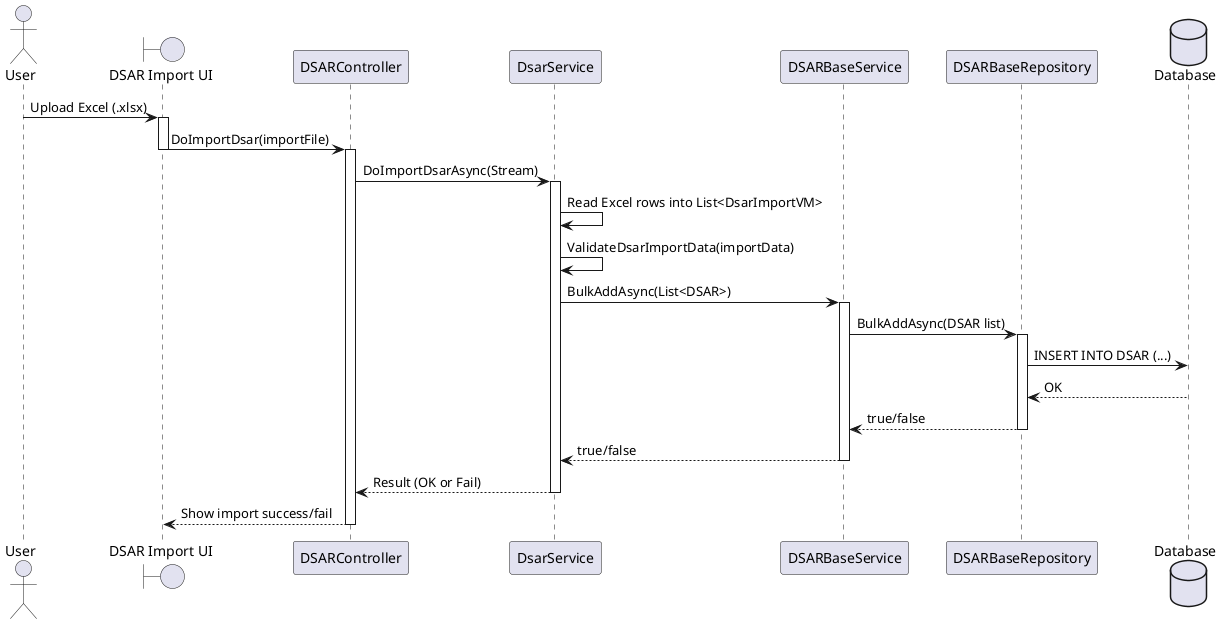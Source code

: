 @startuml
actor "User" as Admin
boundary "DSAR Import UI" as Screen
participant "DSARController" as Controller
participant "DsarService" as Service
participant "DSARBaseService" as BaseService
participant "DSARBaseRepository" as Repo
database "Database" as DB

Admin -> Screen : Upload Excel (.xlsx)
activate Screen
Screen -> Controller : DoImportDsar(importFile)
deactivate Screen
activate Controller

Controller -> Service : DoImportDsarAsync(Stream)
activate Service

' === Step 1: Parse Excel to VM ===
Service -> Service : Read Excel rows into List<DsarImportVM>

' === Step 2: Validate imported data ===
Service -> Service : ValidateDsarImportData(importData)

' === Step 4: Bulk insert to DB ===
Service -> BaseService : BulkAddAsync(List<DSAR>)
activate BaseService
BaseService -> Repo : BulkAddAsync(DSAR list)
activate Repo
Repo -> DB : INSERT INTO DSAR (...)
DB --> Repo : OK
Repo --> BaseService : true/false
deactivate Repo
BaseService --> Service : true/false
deactivate BaseService

' === Step 5: Return result ===
Service --> Controller : Result (OK or Fail)
deactivate Service

Controller --> Screen : Show import success/fail
deactivate Controller
@enduml
